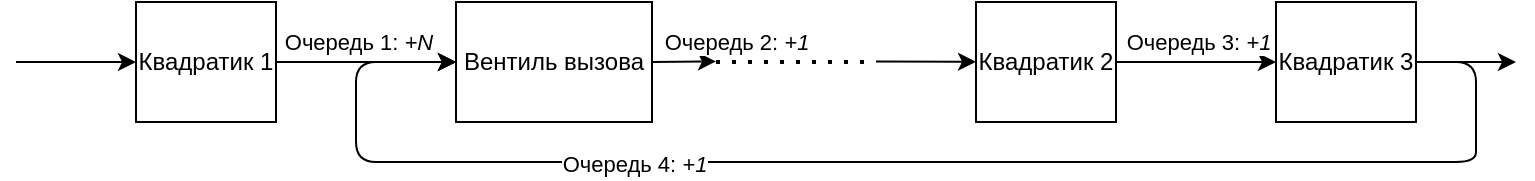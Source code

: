 <mxfile version="13.7.2" type="github">
  <diagram id="Y0GfzL_gitvhp7PauEFV" name="Page-1">
    <mxGraphModel dx="981" dy="514" grid="1" gridSize="10" guides="1" tooltips="1" connect="1" arrows="1" fold="1" page="1" pageScale="1" pageWidth="827" pageHeight="1169" math="0" shadow="0">
      <root>
        <mxCell id="0" />
        <mxCell id="1" parent="0" />
        <mxCell id="fXo4W9mDPyM3kZSVokdo-14" value="" style="edgeStyle=orthogonalEdgeStyle;rounded=0;orthogonalLoop=1;jettySize=auto;html=1;exitX=1;exitY=0.5;exitDx=0;exitDy=0;" parent="1" source="fXo4W9mDPyM3kZSVokdo-2" target="fXo4W9mDPyM3kZSVokdo-4" edge="1">
          <mxGeometry relative="1" as="geometry">
            <Array as="points">
              <mxPoint x="180" y="190" />
              <mxPoint x="180" y="190" />
            </Array>
          </mxGeometry>
        </mxCell>
        <mxCell id="fXo4W9mDPyM3kZSVokdo-18" value="Очередь 1: &lt;i&gt;+N&lt;/i&gt;" style="edgeLabel;html=1;align=center;verticalAlign=middle;resizable=0;points=[];" parent="fXo4W9mDPyM3kZSVokdo-14" vertex="1" connectable="0">
          <mxGeometry x="-0.714" y="-2" relative="1" as="geometry">
            <mxPoint x="27.43" y="-12" as="offset" />
          </mxGeometry>
        </mxCell>
        <mxCell id="fXo4W9mDPyM3kZSVokdo-19" value="" style="edgeStyle=orthogonalEdgeStyle;rounded=0;orthogonalLoop=1;jettySize=auto;html=1;" parent="1" source="fXo4W9mDPyM3kZSVokdo-2" target="fXo4W9mDPyM3kZSVokdo-4" edge="1">
          <mxGeometry relative="1" as="geometry" />
        </mxCell>
        <mxCell id="fXo4W9mDPyM3kZSVokdo-2" value="Квадратик&amp;nbsp;1" style="rounded=0;whiteSpace=wrap;html=1;" parent="1" vertex="1">
          <mxGeometry x="100" y="160" width="70" height="60" as="geometry" />
        </mxCell>
        <mxCell id="fXo4W9mDPyM3kZSVokdo-3" value="Квадратик&lt;span&gt;&amp;nbsp;2&lt;/span&gt;" style="rounded=0;whiteSpace=wrap;html=1;" parent="1" vertex="1">
          <mxGeometry x="520" y="160" width="70" height="60" as="geometry" />
        </mxCell>
        <mxCell id="fXo4W9mDPyM3kZSVokdo-4" value="Вентиль вызова" style="rounded=0;whiteSpace=wrap;html=1;" parent="1" vertex="1">
          <mxGeometry x="260" y="160" width="98" height="60" as="geometry" />
        </mxCell>
        <mxCell id="fXo4W9mDPyM3kZSVokdo-5" value="" style="endArrow=classic;html=1;entryX=0;entryY=0.5;entryDx=0;entryDy=0;" parent="1" target="fXo4W9mDPyM3kZSVokdo-2" edge="1">
          <mxGeometry width="50" height="50" relative="1" as="geometry">
            <mxPoint x="40" y="190" as="sourcePoint" />
            <mxPoint x="-20" y="260" as="targetPoint" />
          </mxGeometry>
        </mxCell>
        <mxCell id="fXo4W9mDPyM3kZSVokdo-7" value="" style="endArrow=classic;html=1;entryX=0;entryY=0.5;entryDx=0;entryDy=0;exitX=1;exitY=0.5;exitDx=0;exitDy=0;" parent="1" source="fXo4W9mDPyM3kZSVokdo-4" edge="1">
          <mxGeometry width="50" height="50" relative="1" as="geometry">
            <mxPoint x="340" y="189.71" as="sourcePoint" />
            <mxPoint x="390" y="189.71" as="targetPoint" />
          </mxGeometry>
        </mxCell>
        <mxCell id="fXo4W9mDPyM3kZSVokdo-8" value="" style="endArrow=classic;html=1;" parent="1" target="fXo4W9mDPyM3kZSVokdo-3" edge="1">
          <mxGeometry width="50" height="50" relative="1" as="geometry">
            <mxPoint x="470" y="189.71" as="sourcePoint" />
            <mxPoint x="520" y="189.71" as="targetPoint" />
          </mxGeometry>
        </mxCell>
        <mxCell id="fXo4W9mDPyM3kZSVokdo-9" value="" style="endArrow=classic;html=1;entryX=0;entryY=0.5;entryDx=0;entryDy=0;" parent="1" source="fXo4W9mDPyM3kZSVokdo-3" target="fXo4W9mDPyM3kZSVokdo-10" edge="1">
          <mxGeometry width="50" height="50" relative="1" as="geometry">
            <mxPoint x="640" y="189.71" as="sourcePoint" />
            <mxPoint x="690" y="189.71" as="targetPoint" />
          </mxGeometry>
        </mxCell>
        <mxCell id="fXo4W9mDPyM3kZSVokdo-23" value="Очередь 3:&amp;nbsp;&lt;i&gt;+1&lt;/i&gt;" style="edgeLabel;html=1;align=center;verticalAlign=middle;resizable=0;points=[];" parent="fXo4W9mDPyM3kZSVokdo-9" vertex="1" connectable="0">
          <mxGeometry x="0.587" y="-1" relative="1" as="geometry">
            <mxPoint x="-23.14" y="-11" as="offset" />
          </mxGeometry>
        </mxCell>
        <mxCell id="fXo4W9mDPyM3kZSVokdo-10" value="&lt;span&gt;Квадратик 3&lt;/span&gt;" style="rounded=0;whiteSpace=wrap;html=1;" parent="1" vertex="1">
          <mxGeometry x="670" y="160" width="70" height="60" as="geometry" />
        </mxCell>
        <mxCell id="fXo4W9mDPyM3kZSVokdo-11" value="" style="endArrow=classic;html=1;exitX=1;exitY=0.5;exitDx=0;exitDy=0;entryX=0;entryY=0.5;entryDx=0;entryDy=0;" parent="1" source="fXo4W9mDPyM3kZSVokdo-10" target="fXo4W9mDPyM3kZSVokdo-4" edge="1">
          <mxGeometry width="50" height="50" relative="1" as="geometry">
            <mxPoint x="590" y="340" as="sourcePoint" />
            <mxPoint x="220" y="190" as="targetPoint" />
            <Array as="points">
              <mxPoint x="770" y="190" />
              <mxPoint x="770" y="220" />
              <mxPoint x="770" y="240" />
              <mxPoint x="630" y="240" />
              <mxPoint x="210" y="240" />
              <mxPoint x="210" y="190" />
            </Array>
          </mxGeometry>
        </mxCell>
        <mxCell id="fXo4W9mDPyM3kZSVokdo-12" value="Очередь 4: &lt;i&gt;+1&lt;/i&gt;" style="edgeLabel;html=1;align=center;verticalAlign=middle;resizable=0;points=[];" parent="fXo4W9mDPyM3kZSVokdo-11" vertex="1" connectable="0">
          <mxGeometry x="0.355" y="1" relative="1" as="geometry">
            <mxPoint as="offset" />
          </mxGeometry>
        </mxCell>
        <mxCell id="fXo4W9mDPyM3kZSVokdo-20" value="Очередь 2: &lt;i&gt;+1&lt;/i&gt;" style="edgeLabel;html=1;align=center;verticalAlign=middle;resizable=0;points=[];" parent="1" vertex="1" connectable="0">
          <mxGeometry x="399.999" y="180" as="geometry" />
        </mxCell>
        <mxCell id="fXo4W9mDPyM3kZSVokdo-21" value="" style="endArrow=none;dashed=1;html=1;dashPattern=1 3;strokeWidth=2;" parent="1" edge="1">
          <mxGeometry width="50" height="50" relative="1" as="geometry">
            <mxPoint x="390" y="190" as="sourcePoint" />
            <mxPoint x="470" y="190" as="targetPoint" />
          </mxGeometry>
        </mxCell>
        <mxCell id="fXo4W9mDPyM3kZSVokdo-25" value="" style="endArrow=classic;html=1;exitX=1;exitY=0.5;exitDx=0;exitDy=0;" parent="1" source="fXo4W9mDPyM3kZSVokdo-10" edge="1">
          <mxGeometry width="50" height="50" relative="1" as="geometry">
            <mxPoint x="760" y="210" as="sourcePoint" />
            <mxPoint x="790" y="190" as="targetPoint" />
          </mxGeometry>
        </mxCell>
      </root>
    </mxGraphModel>
  </diagram>
</mxfile>
